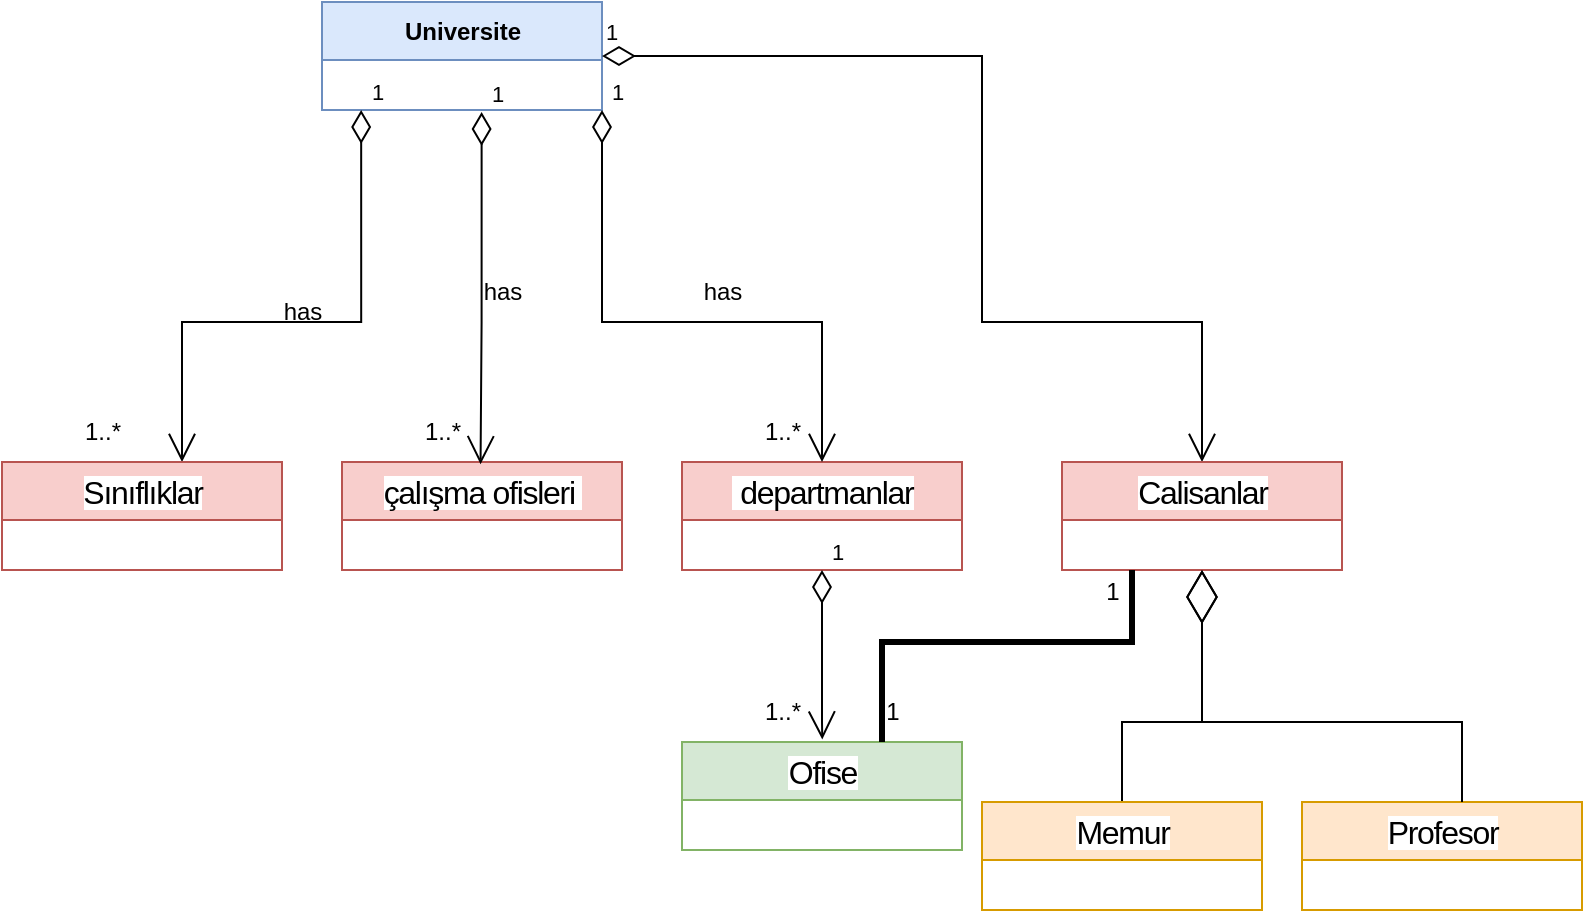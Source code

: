 <mxfile version="20.1.1" type="github">
  <diagram id="C5RBs43oDa-KdzZeNtuy" name="Page-1">
    <mxGraphModel dx="1038" dy="579" grid="1" gridSize="10" guides="1" tooltips="1" connect="1" arrows="1" fold="1" page="1" pageScale="1" pageWidth="827" pageHeight="1169" math="0" shadow="0">
      <root>
        <mxCell id="WIyWlLk6GJQsqaUBKTNV-0" />
        <mxCell id="WIyWlLk6GJQsqaUBKTNV-1" parent="WIyWlLk6GJQsqaUBKTNV-0" />
        <mxCell id="VFf66zPgua7jxoZhkDXJ-0" value="Universite" style="swimlane;fontStyle=1;align=center;verticalAlign=middle;childLayout=stackLayout;horizontal=1;startSize=29;horizontalStack=0;resizeParent=1;resizeParentMax=0;resizeLast=0;collapsible=0;marginBottom=0;html=1;fillColor=#dae8fc;strokeColor=#6c8ebf;" vertex="1" parent="WIyWlLk6GJQsqaUBKTNV-1">
          <mxGeometry x="310" y="120" width="140" height="54" as="geometry" />
        </mxCell>
        <mxCell id="VFf66zPgua7jxoZhkDXJ-3" value="1" style="endArrow=open;html=1;endSize=12;startArrow=diamondThin;startSize=14;startFill=0;edgeStyle=orthogonalEdgeStyle;align=left;verticalAlign=bottom;rounded=0;" edge="1" parent="WIyWlLk6GJQsqaUBKTNV-1" target="VFf66zPgua7jxoZhkDXJ-4">
          <mxGeometry x="-1" y="3" relative="1" as="geometry">
            <mxPoint x="329.58" y="174" as="sourcePoint" />
            <mxPoint x="170" y="350" as="targetPoint" />
            <Array as="points">
              <mxPoint x="330" y="280" />
              <mxPoint x="240" y="280" />
            </Array>
          </mxGeometry>
        </mxCell>
        <mxCell id="VFf66zPgua7jxoZhkDXJ-4" value="&lt;span style=&quot;font-family: Nunito, sans-serif; font-size: 16px; font-weight: 400; letter-spacing: -0.64px; text-align: left; background-color: rgb(255, 255, 255);&quot;&gt;Sınıflıklar&lt;/span&gt;" style="swimlane;fontStyle=1;align=center;verticalAlign=middle;childLayout=stackLayout;horizontal=1;startSize=29;horizontalStack=0;resizeParent=1;resizeParentMax=0;resizeLast=0;collapsible=0;marginBottom=0;html=1;fillColor=#f8cecc;strokeColor=#b85450;" vertex="1" parent="WIyWlLk6GJQsqaUBKTNV-1">
          <mxGeometry x="150" y="350" width="140" height="54" as="geometry" />
        </mxCell>
        <mxCell id="VFf66zPgua7jxoZhkDXJ-7" value="has" style="text;html=1;align=center;verticalAlign=middle;resizable=0;points=[];autosize=1;strokeColor=none;fillColor=none;" vertex="1" parent="WIyWlLk6GJQsqaUBKTNV-1">
          <mxGeometry x="280" y="260" width="40" height="30" as="geometry" />
        </mxCell>
        <mxCell id="VFf66zPgua7jxoZhkDXJ-9" value="&lt;span style=&quot;font-family: Nunito, sans-serif; font-size: 16px; font-weight: 400; letter-spacing: -0.64px; text-align: left; background-color: rgb(255, 255, 255);&quot;&gt;çalışma ofisleri&amp;nbsp;&lt;/span&gt;" style="swimlane;fontStyle=1;align=center;verticalAlign=middle;childLayout=stackLayout;horizontal=1;startSize=29;horizontalStack=0;resizeParent=1;resizeParentMax=0;resizeLast=0;collapsible=0;marginBottom=0;html=1;fillColor=#f8cecc;strokeColor=#b85450;" vertex="1" parent="WIyWlLk6GJQsqaUBKTNV-1">
          <mxGeometry x="320" y="350" width="140" height="54" as="geometry" />
        </mxCell>
        <mxCell id="VFf66zPgua7jxoZhkDXJ-10" value="&lt;span style=&quot;font-family: Nunito, sans-serif; font-size: 16px; font-weight: 400; letter-spacing: -0.64px; text-align: left; background-color: rgb(255, 255, 255);&quot;&gt;&amp;nbsp;departmanlar&lt;/span&gt;" style="swimlane;fontStyle=1;align=center;verticalAlign=middle;childLayout=stackLayout;horizontal=1;startSize=29;horizontalStack=0;resizeParent=1;resizeParentMax=0;resizeLast=0;collapsible=0;marginBottom=0;html=1;fillColor=#f8cecc;strokeColor=#b85450;" vertex="1" parent="WIyWlLk6GJQsqaUBKTNV-1">
          <mxGeometry x="490" y="350" width="140" height="54" as="geometry" />
        </mxCell>
        <mxCell id="VFf66zPgua7jxoZhkDXJ-12" value="1..*" style="text;html=1;align=center;verticalAlign=middle;resizable=0;points=[];autosize=1;strokeColor=none;fillColor=none;" vertex="1" parent="WIyWlLk6GJQsqaUBKTNV-1">
          <mxGeometry x="180" y="320" width="40" height="30" as="geometry" />
        </mxCell>
        <mxCell id="VFf66zPgua7jxoZhkDXJ-13" value="1" style="endArrow=open;html=1;endSize=12;startArrow=diamondThin;startSize=14;startFill=0;edgeStyle=orthogonalEdgeStyle;align=left;verticalAlign=bottom;rounded=0;entryX=0.982;entryY=1.037;entryDx=0;entryDy=0;entryPerimeter=0;" edge="1" parent="WIyWlLk6GJQsqaUBKTNV-1" target="VFf66zPgua7jxoZhkDXJ-25">
          <mxGeometry x="-1" y="3" relative="1" as="geometry">
            <mxPoint x="389.81" y="175" as="sourcePoint" />
            <mxPoint x="389.81" y="355" as="targetPoint" />
            <Array as="points">
              <mxPoint x="390" y="280" />
              <mxPoint x="389" y="280" />
            </Array>
          </mxGeometry>
        </mxCell>
        <mxCell id="VFf66zPgua7jxoZhkDXJ-15" value="1" style="endArrow=open;html=1;endSize=12;startArrow=diamondThin;startSize=14;startFill=0;edgeStyle=orthogonalEdgeStyle;align=left;verticalAlign=bottom;rounded=0;entryX=0.5;entryY=0;entryDx=0;entryDy=0;" edge="1" parent="WIyWlLk6GJQsqaUBKTNV-1" target="VFf66zPgua7jxoZhkDXJ-10">
          <mxGeometry x="-1" y="3" relative="1" as="geometry">
            <mxPoint x="450" y="174" as="sourcePoint" />
            <mxPoint x="440" y="414.004" as="targetPoint" />
            <Array as="points">
              <mxPoint x="450" y="280" />
              <mxPoint x="560" y="280" />
            </Array>
          </mxGeometry>
        </mxCell>
        <mxCell id="VFf66zPgua7jxoZhkDXJ-17" value="has" style="text;html=1;align=center;verticalAlign=middle;resizable=0;points=[];autosize=1;strokeColor=none;fillColor=none;" vertex="1" parent="WIyWlLk6GJQsqaUBKTNV-1">
          <mxGeometry x="380" y="250" width="40" height="30" as="geometry" />
        </mxCell>
        <mxCell id="VFf66zPgua7jxoZhkDXJ-18" value="has" style="text;html=1;align=center;verticalAlign=middle;resizable=0;points=[];autosize=1;strokeColor=none;fillColor=none;" vertex="1" parent="WIyWlLk6GJQsqaUBKTNV-1">
          <mxGeometry x="490" y="250" width="40" height="30" as="geometry" />
        </mxCell>
        <mxCell id="VFf66zPgua7jxoZhkDXJ-25" value="1..*" style="text;html=1;align=center;verticalAlign=middle;resizable=0;points=[];autosize=1;strokeColor=none;fillColor=none;" vertex="1" parent="WIyWlLk6GJQsqaUBKTNV-1">
          <mxGeometry x="350" y="320" width="40" height="30" as="geometry" />
        </mxCell>
        <mxCell id="VFf66zPgua7jxoZhkDXJ-26" value="1..*" style="text;html=1;align=center;verticalAlign=middle;resizable=0;points=[];autosize=1;strokeColor=none;fillColor=none;" vertex="1" parent="WIyWlLk6GJQsqaUBKTNV-1">
          <mxGeometry x="520" y="320" width="40" height="30" as="geometry" />
        </mxCell>
        <mxCell id="VFf66zPgua7jxoZhkDXJ-27" value="&lt;span style=&quot;font-family: Nunito, sans-serif; font-size: 16px; font-weight: 400; letter-spacing: -0.64px; text-align: left; background-color: rgb(255, 255, 255);&quot;&gt;Ofise&lt;/span&gt;" style="swimlane;fontStyle=1;align=center;verticalAlign=middle;childLayout=stackLayout;horizontal=1;startSize=29;horizontalStack=0;resizeParent=1;resizeParentMax=0;resizeLast=0;collapsible=0;marginBottom=0;html=1;fillColor=#d5e8d4;strokeColor=#82b366;" vertex="1" parent="WIyWlLk6GJQsqaUBKTNV-1">
          <mxGeometry x="490" y="490" width="140" height="54" as="geometry" />
        </mxCell>
        <mxCell id="VFf66zPgua7jxoZhkDXJ-28" value="1" style="endArrow=open;html=1;endSize=12;startArrow=diamondThin;startSize=14;startFill=0;edgeStyle=orthogonalEdgeStyle;align=left;verticalAlign=bottom;rounded=0;entryX=0.501;entryY=-0.023;entryDx=0;entryDy=0;entryPerimeter=0;exitX=0.5;exitY=1;exitDx=0;exitDy=0;" edge="1" parent="WIyWlLk6GJQsqaUBKTNV-1" source="VFf66zPgua7jxoZhkDXJ-10" target="VFf66zPgua7jxoZhkDXJ-27">
          <mxGeometry x="-1" y="3" relative="1" as="geometry">
            <mxPoint x="560" y="410" as="sourcePoint" />
            <mxPoint x="560" y="470" as="targetPoint" />
            <Array as="points">
              <mxPoint x="560" y="480" />
              <mxPoint x="560" y="480" />
            </Array>
          </mxGeometry>
        </mxCell>
        <mxCell id="VFf66zPgua7jxoZhkDXJ-29" value="1..*" style="text;html=1;align=center;verticalAlign=middle;resizable=0;points=[];autosize=1;strokeColor=none;fillColor=none;" vertex="1" parent="WIyWlLk6GJQsqaUBKTNV-1">
          <mxGeometry x="520" y="460" width="40" height="30" as="geometry" />
        </mxCell>
        <mxCell id="VFf66zPgua7jxoZhkDXJ-33" value="1" style="endArrow=open;html=1;endSize=12;startArrow=diamondThin;startSize=14;startFill=0;edgeStyle=orthogonalEdgeStyle;align=left;verticalAlign=bottom;rounded=0;entryX=0.5;entryY=0;entryDx=0;entryDy=0;exitX=1;exitY=0.5;exitDx=0;exitDy=0;" edge="1" parent="WIyWlLk6GJQsqaUBKTNV-1" source="VFf66zPgua7jxoZhkDXJ-0">
          <mxGeometry x="-1" y="3" relative="1" as="geometry">
            <mxPoint x="640" y="174" as="sourcePoint" />
            <mxPoint x="750" y="350" as="targetPoint" />
            <Array as="points">
              <mxPoint x="640" y="147" />
              <mxPoint x="640" y="280" />
              <mxPoint x="750" y="280" />
            </Array>
          </mxGeometry>
        </mxCell>
        <mxCell id="VFf66zPgua7jxoZhkDXJ-34" value="&lt;div style=&quot;text-align: left;&quot;&gt;&lt;font face=&quot;Nunito, sans-serif&quot;&gt;&lt;span style=&quot;font-size: 16px; font-weight: 400; letter-spacing: -0.64px; background-color: rgb(255, 255, 255);&quot;&gt;Calisanlar&lt;/span&gt;&lt;/font&gt;&lt;/div&gt;" style="swimlane;fontStyle=1;align=center;verticalAlign=middle;childLayout=stackLayout;horizontal=1;startSize=29;horizontalStack=0;resizeParent=1;resizeParentMax=0;resizeLast=0;collapsible=0;marginBottom=0;html=1;fillColor=#f8cecc;strokeColor=#b85450;" vertex="1" parent="WIyWlLk6GJQsqaUBKTNV-1">
          <mxGeometry x="680" y="350" width="140" height="54" as="geometry" />
        </mxCell>
        <mxCell id="VFf66zPgua7jxoZhkDXJ-36" value="" style="endArrow=diamondThin;endFill=0;endSize=24;html=1;rounded=0;exitX=0.5;exitY=0;exitDx=0;exitDy=0;entryX=0.5;entryY=1;entryDx=0;entryDy=0;" edge="1" parent="WIyWlLk6GJQsqaUBKTNV-1" source="VFf66zPgua7jxoZhkDXJ-38" target="VFf66zPgua7jxoZhkDXJ-34">
          <mxGeometry width="160" relative="1" as="geometry">
            <mxPoint x="660" y="470" as="sourcePoint" />
            <mxPoint x="750" y="410" as="targetPoint" />
            <Array as="points">
              <mxPoint x="710" y="480" />
              <mxPoint x="750" y="480" />
            </Array>
          </mxGeometry>
        </mxCell>
        <mxCell id="VFf66zPgua7jxoZhkDXJ-38" value="&lt;span style=&quot;font-family: Nunito, sans-serif; font-size: 16px; font-weight: 400; letter-spacing: -0.64px; text-align: left; background-color: rgb(255, 255, 255);&quot;&gt;Memur&lt;/span&gt;" style="swimlane;fontStyle=1;align=center;verticalAlign=middle;childLayout=stackLayout;horizontal=1;startSize=29;horizontalStack=0;resizeParent=1;resizeParentMax=0;resizeLast=0;collapsible=0;marginBottom=0;html=1;fillColor=#ffe6cc;strokeColor=#d79b00;" vertex="1" parent="WIyWlLk6GJQsqaUBKTNV-1">
          <mxGeometry x="640" y="520" width="140" height="54" as="geometry" />
        </mxCell>
        <mxCell id="VFf66zPgua7jxoZhkDXJ-39" value="&lt;div style=&quot;text-align: left;&quot;&gt;&lt;font face=&quot;Nunito, sans-serif&quot;&gt;&lt;span style=&quot;font-size: 16px; font-weight: 400; letter-spacing: -0.64px; background-color: rgb(255, 255, 255);&quot;&gt;Profesor&lt;/span&gt;&lt;/font&gt;&lt;/div&gt;" style="swimlane;fontStyle=1;align=center;verticalAlign=middle;childLayout=stackLayout;horizontal=1;startSize=29;horizontalStack=0;resizeParent=1;resizeParentMax=0;resizeLast=0;collapsible=0;marginBottom=0;html=1;fillColor=#ffe6cc;strokeColor=#d79b00;" vertex="1" parent="WIyWlLk6GJQsqaUBKTNV-1">
          <mxGeometry x="800" y="520" width="140" height="54" as="geometry" />
        </mxCell>
        <mxCell id="VFf66zPgua7jxoZhkDXJ-37" value="" style="endArrow=diamondThin;endFill=0;endSize=24;html=1;rounded=0;entryX=0.5;entryY=1;entryDx=0;entryDy=0;" edge="1" parent="VFf66zPgua7jxoZhkDXJ-39" target="VFf66zPgua7jxoZhkDXJ-34">
          <mxGeometry width="160" relative="1" as="geometry">
            <mxPoint x="80" as="sourcePoint" />
            <mxPoint x="140" y="90" as="targetPoint" />
            <Array as="points">
              <mxPoint x="80" y="-40" />
              <mxPoint x="-50" y="-40" />
            </Array>
          </mxGeometry>
        </mxCell>
        <mxCell id="VFf66zPgua7jxoZhkDXJ-40" value="" style="endArrow=none;startArrow=none;endFill=0;startFill=0;endSize=8;html=1;verticalAlign=bottom;labelBackgroundColor=none;strokeWidth=3;rounded=0;entryX=0.25;entryY=1;entryDx=0;entryDy=0;" edge="1" parent="WIyWlLk6GJQsqaUBKTNV-1" target="VFf66zPgua7jxoZhkDXJ-34">
          <mxGeometry width="160" relative="1" as="geometry">
            <mxPoint x="590" y="490" as="sourcePoint" />
            <mxPoint x="710" y="420" as="targetPoint" />
            <Array as="points">
              <mxPoint x="590" y="440" />
              <mxPoint x="715" y="440" />
            </Array>
          </mxGeometry>
        </mxCell>
        <mxCell id="VFf66zPgua7jxoZhkDXJ-41" value="1" style="text;html=1;align=center;verticalAlign=middle;resizable=0;points=[];autosize=1;strokeColor=none;fillColor=none;" vertex="1" parent="WIyWlLk6GJQsqaUBKTNV-1">
          <mxGeometry x="690" y="400" width="30" height="30" as="geometry" />
        </mxCell>
        <mxCell id="VFf66zPgua7jxoZhkDXJ-42" value="1" style="text;html=1;align=center;verticalAlign=middle;resizable=0;points=[];autosize=1;strokeColor=none;fillColor=none;" vertex="1" parent="WIyWlLk6GJQsqaUBKTNV-1">
          <mxGeometry x="580" y="460" width="30" height="30" as="geometry" />
        </mxCell>
      </root>
    </mxGraphModel>
  </diagram>
</mxfile>
